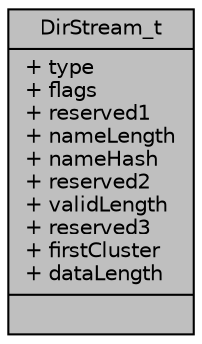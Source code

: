 digraph "DirStream_t"
{
 // INTERACTIVE_SVG=YES
 // LATEX_PDF_SIZE
  edge [fontname="Helvetica",fontsize="10",labelfontname="Helvetica",labelfontsize="10"];
  node [fontname="Helvetica",fontsize="10",shape=record];
  Node1 [label="{DirStream_t\n|+ type\l+ flags\l+ reserved1\l+ nameLength\l+ nameHash\l+ reserved2\l+ validLength\l+ reserved3\l+ firstCluster\l+ dataLength\l|}",height=0.2,width=0.4,color="black", fillcolor="grey75", style="filled", fontcolor="black",tooltip=" "];
}
